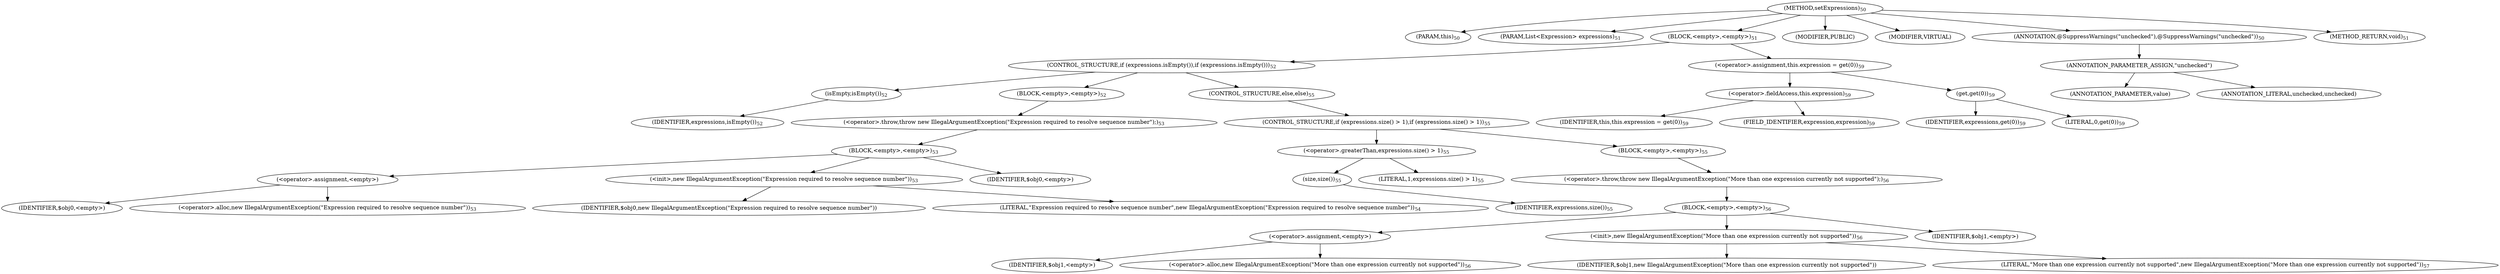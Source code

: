 digraph "setExpressions" {  
"58" [label = <(METHOD,setExpressions)<SUB>50</SUB>> ]
"59" [label = <(PARAM,this)<SUB>50</SUB>> ]
"60" [label = <(PARAM,List&lt;Expression&gt; expressions)<SUB>51</SUB>> ]
"61" [label = <(BLOCK,&lt;empty&gt;,&lt;empty&gt;)<SUB>51</SUB>> ]
"62" [label = <(CONTROL_STRUCTURE,if (expressions.isEmpty()),if (expressions.isEmpty()))<SUB>52</SUB>> ]
"63" [label = <(isEmpty,isEmpty())<SUB>52</SUB>> ]
"64" [label = <(IDENTIFIER,expressions,isEmpty())<SUB>52</SUB>> ]
"65" [label = <(BLOCK,&lt;empty&gt;,&lt;empty&gt;)<SUB>52</SUB>> ]
"66" [label = <(&lt;operator&gt;.throw,throw new IllegalArgumentException(&quot;Expression required to resolve sequence number&quot;);)<SUB>53</SUB>> ]
"67" [label = <(BLOCK,&lt;empty&gt;,&lt;empty&gt;)<SUB>53</SUB>> ]
"68" [label = <(&lt;operator&gt;.assignment,&lt;empty&gt;)> ]
"69" [label = <(IDENTIFIER,$obj0,&lt;empty&gt;)> ]
"70" [label = <(&lt;operator&gt;.alloc,new IllegalArgumentException(&quot;Expression required to resolve sequence number&quot;))<SUB>53</SUB>> ]
"71" [label = <(&lt;init&gt;,new IllegalArgumentException(&quot;Expression required to resolve sequence number&quot;))<SUB>53</SUB>> ]
"72" [label = <(IDENTIFIER,$obj0,new IllegalArgumentException(&quot;Expression required to resolve sequence number&quot;))> ]
"73" [label = <(LITERAL,&quot;Expression required to resolve sequence number&quot;,new IllegalArgumentException(&quot;Expression required to resolve sequence number&quot;))<SUB>54</SUB>> ]
"74" [label = <(IDENTIFIER,$obj0,&lt;empty&gt;)> ]
"75" [label = <(CONTROL_STRUCTURE,else,else)<SUB>55</SUB>> ]
"76" [label = <(CONTROL_STRUCTURE,if (expressions.size() &gt; 1),if (expressions.size() &gt; 1))<SUB>55</SUB>> ]
"77" [label = <(&lt;operator&gt;.greaterThan,expressions.size() &gt; 1)<SUB>55</SUB>> ]
"78" [label = <(size,size())<SUB>55</SUB>> ]
"79" [label = <(IDENTIFIER,expressions,size())<SUB>55</SUB>> ]
"80" [label = <(LITERAL,1,expressions.size() &gt; 1)<SUB>55</SUB>> ]
"81" [label = <(BLOCK,&lt;empty&gt;,&lt;empty&gt;)<SUB>55</SUB>> ]
"82" [label = <(&lt;operator&gt;.throw,throw new IllegalArgumentException(&quot;More than one expression currently not supported&quot;);)<SUB>56</SUB>> ]
"83" [label = <(BLOCK,&lt;empty&gt;,&lt;empty&gt;)<SUB>56</SUB>> ]
"84" [label = <(&lt;operator&gt;.assignment,&lt;empty&gt;)> ]
"85" [label = <(IDENTIFIER,$obj1,&lt;empty&gt;)> ]
"86" [label = <(&lt;operator&gt;.alloc,new IllegalArgumentException(&quot;More than one expression currently not supported&quot;))<SUB>56</SUB>> ]
"87" [label = <(&lt;init&gt;,new IllegalArgumentException(&quot;More than one expression currently not supported&quot;))<SUB>56</SUB>> ]
"88" [label = <(IDENTIFIER,$obj1,new IllegalArgumentException(&quot;More than one expression currently not supported&quot;))> ]
"89" [label = <(LITERAL,&quot;More than one expression currently not supported&quot;,new IllegalArgumentException(&quot;More than one expression currently not supported&quot;))<SUB>57</SUB>> ]
"90" [label = <(IDENTIFIER,$obj1,&lt;empty&gt;)> ]
"91" [label = <(&lt;operator&gt;.assignment,this.expression = get(0))<SUB>59</SUB>> ]
"92" [label = <(&lt;operator&gt;.fieldAccess,this.expression)<SUB>59</SUB>> ]
"93" [label = <(IDENTIFIER,this,this.expression = get(0))<SUB>59</SUB>> ]
"94" [label = <(FIELD_IDENTIFIER,expression,expression)<SUB>59</SUB>> ]
"95" [label = <(get,get(0))<SUB>59</SUB>> ]
"96" [label = <(IDENTIFIER,expressions,get(0))<SUB>59</SUB>> ]
"97" [label = <(LITERAL,0,get(0))<SUB>59</SUB>> ]
"98" [label = <(MODIFIER,PUBLIC)> ]
"99" [label = <(MODIFIER,VIRTUAL)> ]
"100" [label = <(ANNOTATION,@SuppressWarnings(&quot;unchecked&quot;),@SuppressWarnings(&quot;unchecked&quot;))<SUB>50</SUB>> ]
"101" [label = <(ANNOTATION_PARAMETER_ASSIGN,&quot;unchecked&quot;)> ]
"102" [label = <(ANNOTATION_PARAMETER,value)> ]
"103" [label = <(ANNOTATION_LITERAL,unchecked,unchecked)> ]
"104" [label = <(METHOD_RETURN,void)<SUB>51</SUB>> ]
  "58" -> "59" 
  "58" -> "60" 
  "58" -> "61" 
  "58" -> "98" 
  "58" -> "99" 
  "58" -> "100" 
  "58" -> "104" 
  "61" -> "62" 
  "61" -> "91" 
  "62" -> "63" 
  "62" -> "65" 
  "62" -> "75" 
  "63" -> "64" 
  "65" -> "66" 
  "66" -> "67" 
  "67" -> "68" 
  "67" -> "71" 
  "67" -> "74" 
  "68" -> "69" 
  "68" -> "70" 
  "71" -> "72" 
  "71" -> "73" 
  "75" -> "76" 
  "76" -> "77" 
  "76" -> "81" 
  "77" -> "78" 
  "77" -> "80" 
  "78" -> "79" 
  "81" -> "82" 
  "82" -> "83" 
  "83" -> "84" 
  "83" -> "87" 
  "83" -> "90" 
  "84" -> "85" 
  "84" -> "86" 
  "87" -> "88" 
  "87" -> "89" 
  "91" -> "92" 
  "91" -> "95" 
  "92" -> "93" 
  "92" -> "94" 
  "95" -> "96" 
  "95" -> "97" 
  "100" -> "101" 
  "101" -> "102" 
  "101" -> "103" 
}
